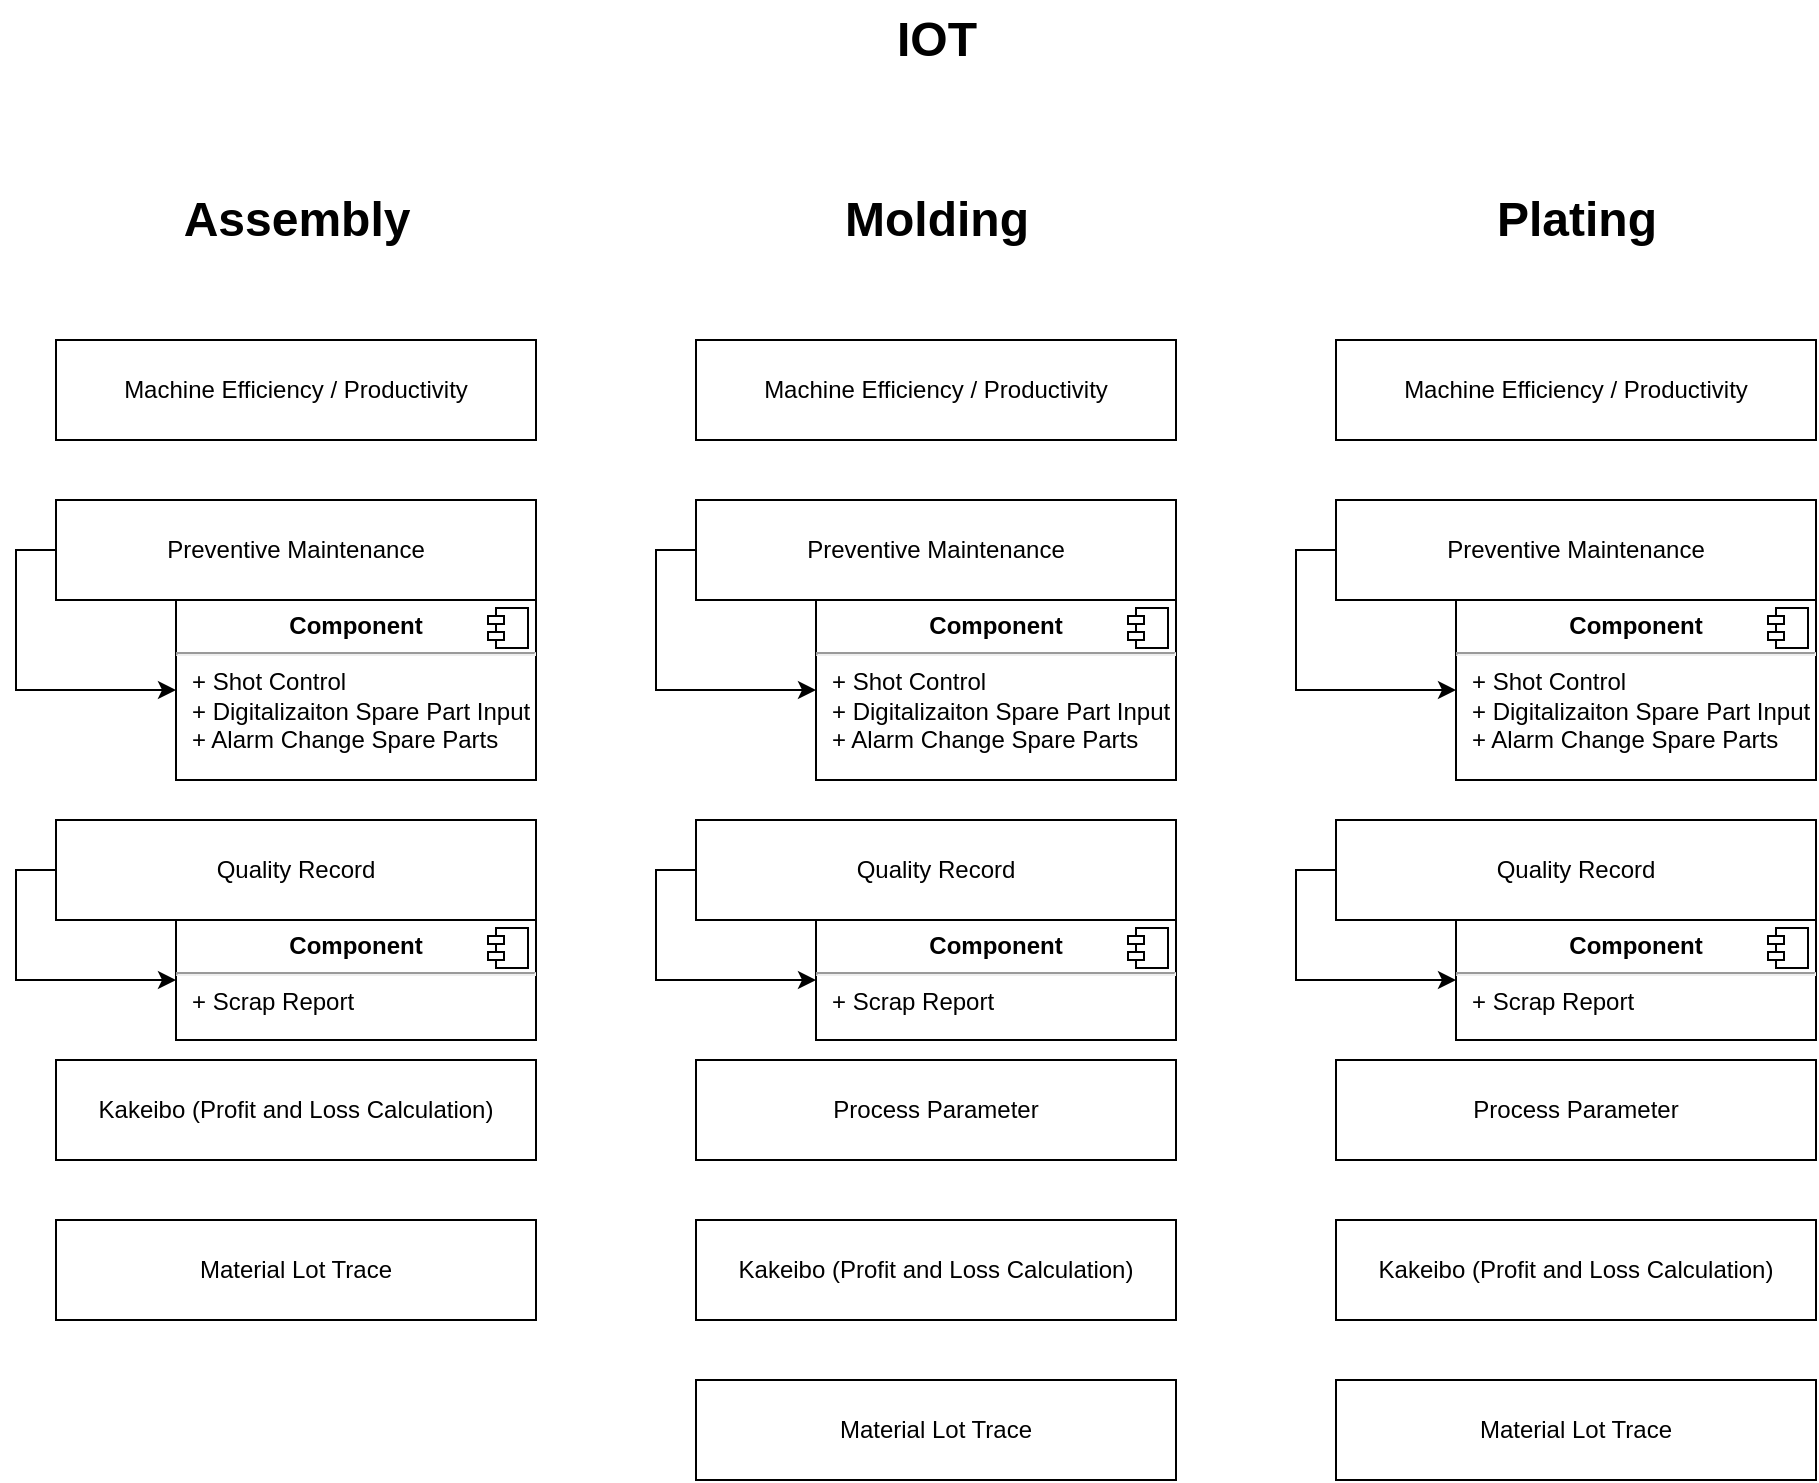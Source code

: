 <mxfile version="21.6.6" type="github">
  <diagram name="Page-1" id="_eOM6pkb_bDxfX7_9ofI">
    <mxGraphModel dx="1318" dy="607" grid="1" gridSize="10" guides="1" tooltips="1" connect="1" arrows="1" fold="1" page="1" pageScale="1" pageWidth="1100" pageHeight="850" math="0" shadow="0">
      <root>
        <mxCell id="0" />
        <mxCell id="1" parent="0" />
        <mxCell id="v46nnLR4Rg1XA6qJ6uK9-1" value="IOT" style="text;strokeColor=none;fillColor=none;html=1;fontSize=24;fontStyle=1;verticalAlign=middle;align=center;" vertex="1" parent="1">
          <mxGeometry x="550" y="30" width="100" height="40" as="geometry" />
        </mxCell>
        <mxCell id="v46nnLR4Rg1XA6qJ6uK9-2" value="Assembly" style="text;strokeColor=none;fillColor=none;html=1;fontSize=24;fontStyle=1;verticalAlign=middle;align=center;" vertex="1" parent="1">
          <mxGeometry x="230" y="120" width="100" height="40" as="geometry" />
        </mxCell>
        <mxCell id="v46nnLR4Rg1XA6qJ6uK9-3" value="Molding" style="text;strokeColor=none;fillColor=none;html=1;fontSize=24;fontStyle=1;verticalAlign=middle;align=center;" vertex="1" parent="1">
          <mxGeometry x="550" y="120" width="100" height="40" as="geometry" />
        </mxCell>
        <mxCell id="v46nnLR4Rg1XA6qJ6uK9-5" value="Plating" style="text;strokeColor=none;fillColor=none;html=1;fontSize=24;fontStyle=1;verticalAlign=middle;align=center;" vertex="1" parent="1">
          <mxGeometry x="870" y="120" width="100" height="40" as="geometry" />
        </mxCell>
        <mxCell id="v46nnLR4Rg1XA6qJ6uK9-22" style="edgeStyle=orthogonalEdgeStyle;rounded=0;orthogonalLoop=1;jettySize=auto;html=1;exitX=0;exitY=0.5;exitDx=0;exitDy=0;entryX=0;entryY=0.5;entryDx=0;entryDy=0;" edge="1" parent="1" source="v46nnLR4Rg1XA6qJ6uK9-16" target="v46nnLR4Rg1XA6qJ6uK9-19">
          <mxGeometry relative="1" as="geometry" />
        </mxCell>
        <mxCell id="v46nnLR4Rg1XA6qJ6uK9-16" value="Preventive Maintenance" style="html=1;whiteSpace=wrap;" vertex="1" parent="1">
          <mxGeometry x="160" y="280" width="240" height="50" as="geometry" />
        </mxCell>
        <mxCell id="v46nnLR4Rg1XA6qJ6uK9-17" value="Machine Efficiency / Productivity" style="html=1;whiteSpace=wrap;" vertex="1" parent="1">
          <mxGeometry x="160" y="200" width="240" height="50" as="geometry" />
        </mxCell>
        <mxCell id="v46nnLR4Rg1XA6qJ6uK9-19" value="&lt;p style=&quot;margin:0px;margin-top:6px;text-align:center;&quot;&gt;&lt;b&gt;Component&lt;/b&gt;&lt;/p&gt;&lt;hr&gt;&lt;p style=&quot;margin:0px;margin-left:8px;&quot;&gt;+ Shot Control&lt;/p&gt;&lt;p style=&quot;margin:0px;margin-left:8px;&quot;&gt;+ Digitalizaiton Spare Part Input&lt;/p&gt;&lt;p style=&quot;margin:0px;margin-left:8px;&quot;&gt;+ Alarm Change Spare Parts&lt;/p&gt;" style="align=left;overflow=fill;html=1;dropTarget=0;whiteSpace=wrap;" vertex="1" parent="1">
          <mxGeometry x="220" y="330" width="180" height="90" as="geometry" />
        </mxCell>
        <mxCell id="v46nnLR4Rg1XA6qJ6uK9-20" value="" style="shape=component;jettyWidth=8;jettyHeight=4;" vertex="1" parent="v46nnLR4Rg1XA6qJ6uK9-19">
          <mxGeometry x="1" width="20" height="20" relative="1" as="geometry">
            <mxPoint x="-24" y="4" as="offset" />
          </mxGeometry>
        </mxCell>
        <mxCell id="v46nnLR4Rg1XA6qJ6uK9-26" style="edgeStyle=orthogonalEdgeStyle;rounded=0;orthogonalLoop=1;jettySize=auto;html=1;exitX=0;exitY=0.5;exitDx=0;exitDy=0;entryX=0;entryY=0.5;entryDx=0;entryDy=0;" edge="1" parent="1" source="v46nnLR4Rg1XA6qJ6uK9-23" target="v46nnLR4Rg1XA6qJ6uK9-24">
          <mxGeometry relative="1" as="geometry" />
        </mxCell>
        <mxCell id="v46nnLR4Rg1XA6qJ6uK9-23" value="Quality Record" style="html=1;whiteSpace=wrap;" vertex="1" parent="1">
          <mxGeometry x="160" y="440" width="240" height="50" as="geometry" />
        </mxCell>
        <mxCell id="v46nnLR4Rg1XA6qJ6uK9-24" value="&lt;p style=&quot;margin:0px;margin-top:6px;text-align:center;&quot;&gt;&lt;b&gt;Component&lt;/b&gt;&lt;/p&gt;&lt;hr&gt;&lt;p style=&quot;margin:0px;margin-left:8px;&quot;&gt;+ Scrap Report&lt;/p&gt;" style="align=left;overflow=fill;html=1;dropTarget=0;whiteSpace=wrap;" vertex="1" parent="1">
          <mxGeometry x="220" y="490" width="180" height="60" as="geometry" />
        </mxCell>
        <mxCell id="v46nnLR4Rg1XA6qJ6uK9-25" value="" style="shape=component;jettyWidth=8;jettyHeight=4;" vertex="1" parent="v46nnLR4Rg1XA6qJ6uK9-24">
          <mxGeometry x="1" width="20" height="20" relative="1" as="geometry">
            <mxPoint x="-24" y="4" as="offset" />
          </mxGeometry>
        </mxCell>
        <mxCell id="v46nnLR4Rg1XA6qJ6uK9-27" value="Kakeibo (Profit and Loss Calculation)" style="html=1;whiteSpace=wrap;" vertex="1" parent="1">
          <mxGeometry x="160" y="560" width="240" height="50" as="geometry" />
        </mxCell>
        <mxCell id="v46nnLR4Rg1XA6qJ6uK9-28" value="Material Lot Trace" style="html=1;whiteSpace=wrap;" vertex="1" parent="1">
          <mxGeometry x="160" y="640" width="240" height="50" as="geometry" />
        </mxCell>
        <mxCell id="v46nnLR4Rg1XA6qJ6uK9-29" style="edgeStyle=orthogonalEdgeStyle;rounded=0;orthogonalLoop=1;jettySize=auto;html=1;exitX=0;exitY=0.5;exitDx=0;exitDy=0;entryX=0;entryY=0.5;entryDx=0;entryDy=0;" edge="1" parent="1" source="v46nnLR4Rg1XA6qJ6uK9-30" target="v46nnLR4Rg1XA6qJ6uK9-32">
          <mxGeometry relative="1" as="geometry" />
        </mxCell>
        <mxCell id="v46nnLR4Rg1XA6qJ6uK9-30" value="Preventive Maintenance" style="html=1;whiteSpace=wrap;" vertex="1" parent="1">
          <mxGeometry x="480" y="280" width="240" height="50" as="geometry" />
        </mxCell>
        <mxCell id="v46nnLR4Rg1XA6qJ6uK9-31" value="Machine Efficiency / Productivity" style="html=1;whiteSpace=wrap;" vertex="1" parent="1">
          <mxGeometry x="480" y="200" width="240" height="50" as="geometry" />
        </mxCell>
        <mxCell id="v46nnLR4Rg1XA6qJ6uK9-32" value="&lt;p style=&quot;margin:0px;margin-top:6px;text-align:center;&quot;&gt;&lt;b&gt;Component&lt;/b&gt;&lt;/p&gt;&lt;hr&gt;&lt;p style=&quot;margin:0px;margin-left:8px;&quot;&gt;+ Shot Control&lt;/p&gt;&lt;p style=&quot;margin:0px;margin-left:8px;&quot;&gt;+ Digitalizaiton Spare Part Input&lt;/p&gt;&lt;p style=&quot;margin:0px;margin-left:8px;&quot;&gt;+ Alarm Change Spare Parts&lt;/p&gt;" style="align=left;overflow=fill;html=1;dropTarget=0;whiteSpace=wrap;" vertex="1" parent="1">
          <mxGeometry x="540" y="330" width="180" height="90" as="geometry" />
        </mxCell>
        <mxCell id="v46nnLR4Rg1XA6qJ6uK9-33" value="" style="shape=component;jettyWidth=8;jettyHeight=4;" vertex="1" parent="v46nnLR4Rg1XA6qJ6uK9-32">
          <mxGeometry x="1" width="20" height="20" relative="1" as="geometry">
            <mxPoint x="-24" y="4" as="offset" />
          </mxGeometry>
        </mxCell>
        <mxCell id="v46nnLR4Rg1XA6qJ6uK9-34" style="edgeStyle=orthogonalEdgeStyle;rounded=0;orthogonalLoop=1;jettySize=auto;html=1;exitX=0;exitY=0.5;exitDx=0;exitDy=0;entryX=0;entryY=0.5;entryDx=0;entryDy=0;" edge="1" parent="1" source="v46nnLR4Rg1XA6qJ6uK9-35" target="v46nnLR4Rg1XA6qJ6uK9-36">
          <mxGeometry relative="1" as="geometry" />
        </mxCell>
        <mxCell id="v46nnLR4Rg1XA6qJ6uK9-35" value="Quality Record" style="html=1;whiteSpace=wrap;" vertex="1" parent="1">
          <mxGeometry x="480" y="440" width="240" height="50" as="geometry" />
        </mxCell>
        <mxCell id="v46nnLR4Rg1XA6qJ6uK9-36" value="&lt;p style=&quot;margin:0px;margin-top:6px;text-align:center;&quot;&gt;&lt;b&gt;Component&lt;/b&gt;&lt;/p&gt;&lt;hr&gt;&lt;p style=&quot;margin:0px;margin-left:8px;&quot;&gt;+ Scrap Report&lt;/p&gt;" style="align=left;overflow=fill;html=1;dropTarget=0;whiteSpace=wrap;" vertex="1" parent="1">
          <mxGeometry x="540" y="490" width="180" height="60" as="geometry" />
        </mxCell>
        <mxCell id="v46nnLR4Rg1XA6qJ6uK9-37" value="" style="shape=component;jettyWidth=8;jettyHeight=4;" vertex="1" parent="v46nnLR4Rg1XA6qJ6uK9-36">
          <mxGeometry x="1" width="20" height="20" relative="1" as="geometry">
            <mxPoint x="-24" y="4" as="offset" />
          </mxGeometry>
        </mxCell>
        <mxCell id="v46nnLR4Rg1XA6qJ6uK9-38" value="Process Parameter" style="html=1;whiteSpace=wrap;" vertex="1" parent="1">
          <mxGeometry x="480" y="560" width="240" height="50" as="geometry" />
        </mxCell>
        <mxCell id="v46nnLR4Rg1XA6qJ6uK9-39" value="Material Lot Trace" style="html=1;whiteSpace=wrap;" vertex="1" parent="1">
          <mxGeometry x="480" y="720" width="240" height="50" as="geometry" />
        </mxCell>
        <mxCell id="v46nnLR4Rg1XA6qJ6uK9-40" value="Kakeibo (Profit and Loss Calculation)" style="html=1;whiteSpace=wrap;" vertex="1" parent="1">
          <mxGeometry x="480" y="640" width="240" height="50" as="geometry" />
        </mxCell>
        <mxCell id="v46nnLR4Rg1XA6qJ6uK9-41" style="edgeStyle=orthogonalEdgeStyle;rounded=0;orthogonalLoop=1;jettySize=auto;html=1;exitX=0;exitY=0.5;exitDx=0;exitDy=0;entryX=0;entryY=0.5;entryDx=0;entryDy=0;" edge="1" parent="1" source="v46nnLR4Rg1XA6qJ6uK9-42" target="v46nnLR4Rg1XA6qJ6uK9-44">
          <mxGeometry relative="1" as="geometry" />
        </mxCell>
        <mxCell id="v46nnLR4Rg1XA6qJ6uK9-42" value="Preventive Maintenance" style="html=1;whiteSpace=wrap;" vertex="1" parent="1">
          <mxGeometry x="800" y="280" width="240" height="50" as="geometry" />
        </mxCell>
        <mxCell id="v46nnLR4Rg1XA6qJ6uK9-43" value="Machine Efficiency / Productivity" style="html=1;whiteSpace=wrap;" vertex="1" parent="1">
          <mxGeometry x="800" y="200" width="240" height="50" as="geometry" />
        </mxCell>
        <mxCell id="v46nnLR4Rg1XA6qJ6uK9-44" value="&lt;p style=&quot;margin:0px;margin-top:6px;text-align:center;&quot;&gt;&lt;b&gt;Component&lt;/b&gt;&lt;/p&gt;&lt;hr&gt;&lt;p style=&quot;margin:0px;margin-left:8px;&quot;&gt;+ Shot Control&lt;/p&gt;&lt;p style=&quot;margin:0px;margin-left:8px;&quot;&gt;+ Digitalizaiton Spare Part Input&lt;/p&gt;&lt;p style=&quot;margin:0px;margin-left:8px;&quot;&gt;+ Alarm Change Spare Parts&lt;/p&gt;" style="align=left;overflow=fill;html=1;dropTarget=0;whiteSpace=wrap;" vertex="1" parent="1">
          <mxGeometry x="860" y="330" width="180" height="90" as="geometry" />
        </mxCell>
        <mxCell id="v46nnLR4Rg1XA6qJ6uK9-45" value="" style="shape=component;jettyWidth=8;jettyHeight=4;" vertex="1" parent="v46nnLR4Rg1XA6qJ6uK9-44">
          <mxGeometry x="1" width="20" height="20" relative="1" as="geometry">
            <mxPoint x="-24" y="4" as="offset" />
          </mxGeometry>
        </mxCell>
        <mxCell id="v46nnLR4Rg1XA6qJ6uK9-46" style="edgeStyle=orthogonalEdgeStyle;rounded=0;orthogonalLoop=1;jettySize=auto;html=1;exitX=0;exitY=0.5;exitDx=0;exitDy=0;entryX=0;entryY=0.5;entryDx=0;entryDy=0;" edge="1" parent="1" source="v46nnLR4Rg1XA6qJ6uK9-47" target="v46nnLR4Rg1XA6qJ6uK9-48">
          <mxGeometry relative="1" as="geometry" />
        </mxCell>
        <mxCell id="v46nnLR4Rg1XA6qJ6uK9-47" value="Quality Record" style="html=1;whiteSpace=wrap;" vertex="1" parent="1">
          <mxGeometry x="800" y="440" width="240" height="50" as="geometry" />
        </mxCell>
        <mxCell id="v46nnLR4Rg1XA6qJ6uK9-48" value="&lt;p style=&quot;margin:0px;margin-top:6px;text-align:center;&quot;&gt;&lt;b&gt;Component&lt;/b&gt;&lt;/p&gt;&lt;hr&gt;&lt;p style=&quot;margin:0px;margin-left:8px;&quot;&gt;+ Scrap Report&lt;/p&gt;" style="align=left;overflow=fill;html=1;dropTarget=0;whiteSpace=wrap;" vertex="1" parent="1">
          <mxGeometry x="860" y="490" width="180" height="60" as="geometry" />
        </mxCell>
        <mxCell id="v46nnLR4Rg1XA6qJ6uK9-49" value="" style="shape=component;jettyWidth=8;jettyHeight=4;" vertex="1" parent="v46nnLR4Rg1XA6qJ6uK9-48">
          <mxGeometry x="1" width="20" height="20" relative="1" as="geometry">
            <mxPoint x="-24" y="4" as="offset" />
          </mxGeometry>
        </mxCell>
        <mxCell id="v46nnLR4Rg1XA6qJ6uK9-50" value="Process Parameter" style="html=1;whiteSpace=wrap;" vertex="1" parent="1">
          <mxGeometry x="800" y="560" width="240" height="50" as="geometry" />
        </mxCell>
        <mxCell id="v46nnLR4Rg1XA6qJ6uK9-51" value="Material Lot Trace" style="html=1;whiteSpace=wrap;" vertex="1" parent="1">
          <mxGeometry x="800" y="720" width="240" height="50" as="geometry" />
        </mxCell>
        <mxCell id="v46nnLR4Rg1XA6qJ6uK9-52" value="Kakeibo (Profit and Loss Calculation)" style="html=1;whiteSpace=wrap;" vertex="1" parent="1">
          <mxGeometry x="800" y="640" width="240" height="50" as="geometry" />
        </mxCell>
      </root>
    </mxGraphModel>
  </diagram>
</mxfile>
